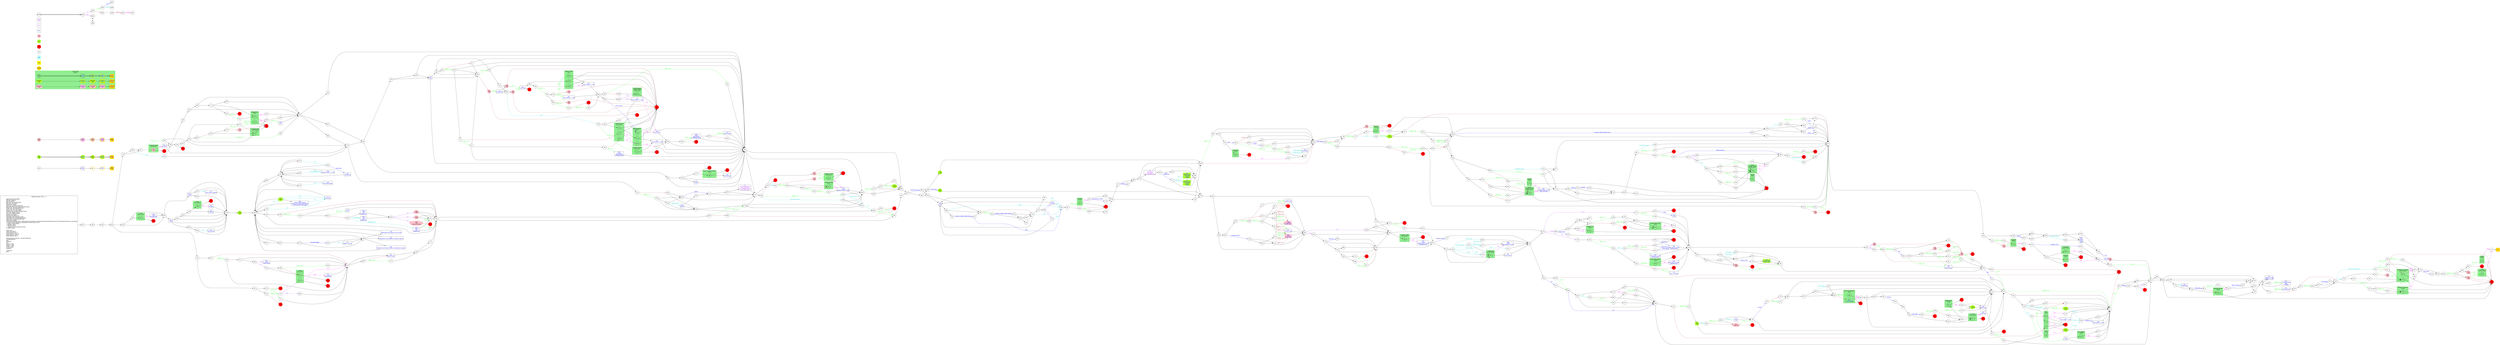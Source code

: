 digraph "Fighting Fantasy: Title" {
	// graph defaults
	rankdir=LR
	mclimit=50
	nodesep=.3 // changes horizontal separation of nodes
	ranksep=.4 // changes vertical separation of nodes
	node [height=.7
		width=.7
		shape=ellipse
		margin=0]
	edge[weight=5]

	// a box for a graph label
	// note that you can override the defaults set above
	title [label = "Fighting Fantasy: Title --/--/--\n\n \
		Light Green Fill: Benefits\l \
		Pink Fill: Penalties\l \
		Red Fill: Death\l \
		Blue Text: Key Items/Events\l \
		Red Text: Lost Items\l \
		Purple Text: Shops\l \
		Blue Line: Forced Items/Events\l \
		Light Blue Text/Line: Optional Items/Events\l \
		Purple Line: Dice Related Events\l \
		Green Line: Stat Test Passed\l \
		Brown Line: Stat Test Failed\l \
		Magenta Line: Combat Related Events\l \
		Grey Text: Riddle Answer\l \
		Grey Line: Hidden Option\l \
		Orange Line: Spells\l \
		Red Line: Possible Error\l \
		Gold/Yellow Fill: Required Nodes\l \
		Light Blue Fill: Recommended Nodes\l \
		Gold Outline: Recommended Path\l \
		Green Box: Combat\l \
		SK/ST/LK/AS/AR/TM/CW/CL: Skill/Stamina/Luck/Attack Strength/Attack Round/Time/Consecutive Win Round/Consecutive Lose Round\l \
		?: Chance of this happening, depending on instructions in text\l \
		*: Special Combat Rules\l \
		-: Negative Status\l \
		+: Positive Status\l \
		^: Damage can be reduced by items\l \
		@: Take 2 items\l\l \
		Starts with:\l \
		Initial Gun Skill: 8\l \
		Initial Reload Skill: 8\l \
		Initial Stamina: 4d6+24\l \
		Initial Physical: 1d6+6\l \
		Initial Mental: 1d6+6\l\l \
		skill/stamina/luck potion: +all SK/ST/LK&1ILK\l \
		3 healing potions\l \
		map\l \
		30 bullets\l \
		gun\l \
		sword (+2off)\l \
		dagger (+1off)\l \
		armor (+2def)\l \
		50 silver gert\l \
		backpack\l\l \
		Comments:\l \
		none\l \
		"
		shape = "box"
		margin = 0.1]

	subgraph Required {
		node [style = "filled" color = "gold" fillcolor = "gold" fontcolor = "blue" shape = "rect"]
		key3
		boo5
		dam5
		monboo5
		mondam5
		mon5
		ending [fontcolor = "black" shape = "octagon"]
		703
	}

	subgraph Required2 {
		node [style = "filled" color = "#FFF700" fillcolor = "#FFF700" fontcolor = "blue" shape = "rect"]
		req2
	}

	subgraph Recommended {
		node [penwidth = 3 color = "gold"]
		txt2
		key2 [shape = "rect" fontcolor = "blue"]
		boo3 [style = "filled" fillcolor = "greenyellow"]
		boo4 [style = "filled" fillcolor = "greenyellow"]
		dam3 [style = "filled" fillcolor = "pink"]
		dam4 [style = "filled" fillcolor = "pink"]
		monboo3 [style = "filled" fillcolor = "greenyellow"]
		monboo4 [style = "filled" fillcolor = "greenyellow"]
		mondam3 [style = "filled" fillcolor = "pink"]
		mondam4 [style = "filled" fillcolor = "pink"]
		mon3
		mon4
	}
	
	subgraph Optional {
		node [style = "filled" color = "paleturquoise1" fillcolor = "paleturquoise1" fontcolor = "blue" shape = "rect"]
		opt
	}

	subgraph Combat {
		style = "filled" color = "palegreen2"
		subgraph cluster_MONSTER {
			label = "? MONSTER\n 0/0 0/0"
			mon1 [label = "\N\n text"]
			mon2 [shape = "rect" fontcolor = "blue" label = "\N\n text"]
			mon3 [label = "\N\n text"]
			mon4 [shape = "rect" fontcolor = "blue" label = "\N\n text"]
			mon5 [shape = "rect" fontcolor = "blue" label = "\N\n text"]
			monboo1 [style = "filled" color = "greenyellow" label = "\N\n text"]
			monboo2 [shape = "rect" style = "filled" color = "greenyellow" fontcolor = "blue" label = "\N\n text"]
			monboo3 [label = "\N\n text"]
			monboo4 [shape = "rect" fontcolor = "blue" label = "\N\n text"]
			monboo5 [shape = "rect" fontcolor = "blue" label = "\N\n text"]
			mondam1 [style = "filled" color = "pink" label = "\N\n text"]
			mondam2 [shape = "rect" style = "filled" color = "pink" fontcolor = "blue" label = "\N\n text"]
			mondam3 [label = "\N\n text"]
			mondam4 [shape = "rect" fontcolor = "blue" label = "\N\n text"]
			mondam5 [shape = "rect" fontcolor = "blue" label = "\N\n text"]
		}
		cbt
		
		subgraph cluster_CRAKE {
			label = "2 Crake\n 14/1/1 12/1/1"
			140
		}
		
		subgraph cluster_THUG {
			label = "2 Thug\n 12/2/1 10/1/2"
			789
		}
		
		subgraph cluster_MASKER_GOBLIN {
			label = "2 Masker Goblin\n 8/1/1 8/1/1"
			634
		}
		
		subgraph cluster_MASKER_GOBLIN_2 {
			label = "Masker Goblin\n 9/1/1"
			519
		}
		
		subgraph cluster_ASSASSIN {
			label = "Assassin\n 15/2/2"
			587
		}
		
		subgraph cluster_STICKLE_BACK_SPIDER {
			label = "Stickle-back Spider\n 15/3/2"
			158
		}
		
		subgraph cluster_SWAMP_TROLL_HUNTER {
			label = "Swamp Troll Hunter\n 26/3/2"
			157
		}
		
		subgraph cluster_SWAMP_TROLL {
			label = "Swamp Troll\n 13/2/1"
			184
		}
		
		subgraph cluster_YETI {
			label = "Yeti\n 25/3/3"
			077
			750
			339
		}
		
		subgraph cluster_YETI2 {
			label = "Yeti\n 12/2/1"
			194
		}
		
		subgraph cluster_HOLY_PALADIN {
			label = "Holy Paladin\n 26/4/3"
			444
		}
		
		subgraph cluster_HALFMAN_MUTANT {
			label = "Halfman Mutant\n 25/3/2"
			286
		}
		
		subgraph cluster_CULTIST {
			label = "2 Cultist\n 20/3/2 20/3/2"
			249
		}
		
		subgraph cluster_CULTIST2 {
			label = "Cultist\n 20/3/2"
			429
		}
		
		subgraph cluster_HALFMAN_EXCAVATOR {
			label = "2 Halfman Excavator\n 15/3/3 15/3/3"
			412
			306
		}
		
		subgraph cluster_HALFMAN_EXCAVATOR2 {
			label = "Halfman Excavator\n 15/3/3"
			723
		}
		
		subgraph cluster_LAKEMAN {
			label = "2 Lakeman\n 16/3/2 15/3/2"
			787
		}
		
		subgraph cluster_GIANT_FIRE_SCORPION {
			label = "Giant Fire Scorpion\n 15/3/3"
			482
			695 [shape = "rect" fontcolor = "blue" label = "\N\n -some equip"]
		}
		
		subgraph cluster_ZOMBIE {
			label = "2 Zombie\n 12/3/1 11/3/1"
			647
		}
		
		subgraph cluster_NIGHTWALKER {
			label = "Nightwalker\n 25/3/3"
			687
		}
		
		subgraph cluster_MASKER_GOBLIN3 {
			label = "2 Masker Goblin\n 8/1/1 8/1/1?"
			150
		}
		
		subgraph cluster_SNAPTOOTH {
			label = "Snaptooth\n 15/3/1"
			099
		}
		
		subgraph cluster_SLABCRAB {
			label = "Slabcrab\n 15/1/3"
			080
		}
		
		subgraph cluster_LIONMAN {
			label = "Lionman\n 20/3/2"
			322
		}
		
		subgraph cluster_LIONMAN2 {
			label = "2 Lionman\n 25/3/2 25/3/2"
			638
		}

		subgraph cluster_LIONMAN3 {
			label = "Lionman\n 20/3/2"
			417
		}

		subgraph cluster_DWEEB_MASKER_GOBLIN {
			label = "Dweeb\n Masker Goblin\n 16/3/2 9/1/1"
			420
		}

		subgraph cluster_DWEEB {
			label = "Dweeb\n 16/3/2"
			135
		}

		subgraph cluster_DWEEB_MASKER_GOBLIN2 {
			label = "Dweeb\n Masker Goblin\n 16/3/2 9/1/1"
			029
		}

		subgraph cluster_DWEEB2 {
			label = "Dweeb\n 16/3/2"
			776
		}

		subgraph cluster_WOLF {
			label = "2 Wolf\n 10/1/1 9/1/1"
			622
			431
		}

		subgraph cluster_MASKER_GOBLIN4 {
			label = "2 Masker Goblin\n 8/1/1 8/1/1"
			084 [style = "filled" color = "pink" label = "\N\n -2LP"]
		}

		subgraph cluster_STEPPEHOUND {
			label = "Steppehound\n 9/2/1"
			230
			514
		}

		subgraph cluster_MASKER_GOBLIN5 {
			label = "2 Masker Goblin\n 8/1/1 8/1/1"
			108
			112
			710
		}

		subgraph cluster_MAIRONTONGUE {
			label = "MaIrontongue\n 18/2/1"
			010
			072
			760
		}

		subgraph cluster_MASKER_GOBLIN6 {
			label = "Masker Goblin\n 9/1/1"
			008
			364
			788
		}

		subgraph cluster_MAIRONTONGUE_MASKER_GOBLIN {
			label = "MaIrontongue\n Masker Goblin\n 18/2/1 9/1/1"
			330
		}

		subgraph cluster_MASKER_GOBLIN7 {
			label = "2 Masker Goblin\n 8/1/1 8/1/1"
			373
		}

		subgraph cluster_ANGRY_STILT_BIRD_MOTHER {
			label = "Angry Stilt Bird Mother\n 12/3/1"
			530
		}
		subgraph cluster_STEPPEHOUND2 {
			label = "2 Steppehound\n 9/2/1 8/2/1"
			292
		}

	}

	subgraph Death {
		node [style = "filled" color = "red"]
		ddt
		019
		024
		027
		035
		045
		048
		055
		056
		061
		069
		094
		123
		131
		166
		171
		172
		186
		199
		214
		250
		252
		260
		270
		314
		316
		329
		336
		355
		374
		398
		407
		419
		421
		445
		448
		457
		484
		509
		521
		528
		560
		566
		568
		577
		600
		642
		658
		659
		668
		718
		731
		741
		744
		746
		748
		770
		778
		790
	}

	subgraph Boost {
		node [style = "filled" color = "greenyellow"]
		bst
		boo1 [label = "\N\n text"]
		boo2 [shape = "rect" fontcolor = "blue" label = "\N\n text"]
		boo3 [label = "\N\n text"]
		boo4 [shape = "rect" fontcolor = "blue" label = "\N\n text"]
		boo5 [shape = "rect" fontcolor = "blue" label = "\N\n text"]
		120 [label = "\N\n +all LP"]
		220 [label = "\N\n +3LP"]
		236 [shape = "rect" fontcolor = "blue" label = "\N\n improved gun\n 10 bullets\n +3GUN\n +2REL"]
		394 [shape = "rect" fontcolor = "blue" label = "\N\n ring of health\n +5LP/+5ILP"]
		411 [shape = "rect" fontcolor = "blue" label = "\N\n improved gun\n 10 bullets\n +3GUN\n +2REL"]
		487 [label = "\N\n +25LP"]
		518 [label = "\N\n +1GUN"]
		522 [label = "\N\n +1PHY"]
		613 [label = "\N\n +all LP"]
		619 [label = "\N\n +all LP"]
		712 [label = "\N\n +3LP"]
		768 [label = "\N\n +3LP"]
		793 [label = "\N\n +2LP"]
	}

	subgraph Damage {
		node [style = "filled" color = "pink"]
		ddg
		dam1 [label = "\N\n text"]
		dam2 [shape = "rect" fontcolor = "blue" label = "\N\n text"]
		dam3 [label = "\N\n text"]
		dam4 [shape = "rect" fontcolor = "blue" label = "\N\n text"]
		dam5 [shape = "rect" fontcolor = "blue" label = "\N\n text"]
		016 [label = "\N\n -5LP"]
		092 [shape = "rect" fontcolor = "blue" label = "\N\n -1PHY\n witch's staff"]
		095 [label = "\N\n -5LP"]
		101 [label = "\N\n -5LP"]
		114 [label = "\N\n -3LP"]
		170 [label = "\N\n -5LP"]
		174 [label = "\N\n -3LP"]
		181 [label = "\N\n -10LP"]
		183 [label = "\N\n -2LP"]
		228 [label = "\N\n -10LP"]
		247 [label = "\N\n -2d6+2LP"]
		269 [label = "\N\n -1MEN"]
		288 [label = "\N\n -5LP"]
		290 [label = "\N\n -3LP"]
		326 [label = "\N\n -5LP"]
		343 [label = "\N\n -5LP"]
		406 [label = "\N\n -3LP"]
		468 [label = "\N\n -10LP"]
		512 [label = "\N\n -1PHY"]
		559 [label = "\N\n -5LP\n -5ILP (is it both?)"]
		570 [label = "\N\n -1LP"]
		598 [label = "\N\n -5LP"]
		648 [label = "\N\n -5LP"]
		708 [shape = "rect" fontcolor = "blue" label = "\N\n -1MEN\n witch's staff"]
		730 [label = "\N\n -5LP"]
	}

	subgraph Key_Item {
		node [fontcolor = "blue" shape = "rect"]
		kky
		key1 [label = "\N\n text"]
		key2 [label = "\N\n text"]
		key3 [label = "\N\n text"]
		004 [label = "\N\n fine sword (+5 off)\n healing potion"]
		014 [label = "\N\n -all items"]
		022 [label = "\N\n -some items"]
		026 [label = "\N\n key"]
		049 [label = "\N\n 20 gert"]
		058 [label = "\N\n -1 gert"]
		067 [label = "\N\n meat cleaver (+1 off)"]
		071 [label = "\N\n sword (+2 off)\n dagger (+1 off)"]
		074 [label = "\N\n 15 gert\n goblin sword (+3 off)"]
		088 [label = "\N\n -all gert"]
		097 [label = "\N\n goblin sword (+4 off)\n killed guardian"]
		110 [label = "\N\n 30 gert\n gold feather\n 2 healing potion"]
		117 [label = "\N\n 1 gent\n think attack"]
		118 [label = "\N\n room"]
		122 [label = "\N\n -gun (-1 equip?)"]
		125 [label = "\N\n meat cleaver (+1 off)"]
		176 [label = "\N\n broken gun"]
		177 [label = "\N\n holy smiter (+5 off)"]
		209 [label = "\N\n gun\n sword\n map\n furs"]
		238 [label = "\N\n torch"]
		243 [label = "\N\n blue potion"]
		244 [label = "\N\n healing potion"]
		281 [label = "\N\n lakemen info (human sacrifice, strong glass weapons)"]
		284 [label = "\N\n furs"]
		304 [label = "\N\n 85 gert"]
		309 [label = "\N\n torch"]
		312 [label = "\N\n dagger - the key"]
		323 [label = "\N\n stilt bird egg"]
		357 [label = "\N\n stone shires lionmen"]
		360 [label = "\N\n witch's staff"]
		396 [label = "\N\n wrist band"]
		408 [label = "\N\n -blue potion"]
		418 [label = "\N\n nightwalker info (bonerot, how to kill)"]
		425 [label = "\N\n meat cleaver (+1 off)"]
		428 [label = "\N\n inscribed dagger"]
		430 [label = "\N\n -sword\n -gun\n broken gun"]
		432 [label = "\N\n -gun"]
		436 [label = "\N\n -torch"]
		439 [label = "\N\n loaded gun"]
		458 [label = "\N\n gold coin"]
		461 [label = "\N\n 40 gert"]
		462 [label = "\N\n wagonrider info (nomads in wheeled wagons)"]
		478 [label = "\N\n fine sword (+5 off)\n healing potion"]
		491 [label = "\N\n -1 gert"]
		492 [label = "\N\n 2 healing potion\n gun\n 5 bullets"]
		495 [label = "\N\n 30 gert\n gold feather\n 2 healing potion"]
		500 [label = "\N\n magical leather (+3 def)"]
		527 [label = "\N\n witch's staff"]
		539 [label = "\N\n gold coin"]
		549 [label = "\N\n cultist loathe emperor\n cultist turn victims into hybrids\n cultist practice dark magic"]
		561 [label = "\N\n holy water"]
		584 [label = "\N\n -sword\n -gun\n broken gun"]
		599 [label = "\N\n 15 gert\n swamp map"]
		602 [label = "\N\n 1 gent\n think attack"]
		629 [label = "\N\n +all items"]
		632 [label = "\N\n holy smiter (+5 off)"]
		643 [label = "\N\n farkle woods"]
		691 [label = "\N\n pharrt"]
		696 [label = "\N\n 15 gert\n glass spear (+3 off)?"]
		700 [label = "\N\n -sword\n -gun\n broken gun"]
		713 [label = "\N\n torch"]
		729 [label = "\N\n fine sword (+5 off)\n healing potion"]
		733 [label = "\N\n furs\n bow & arrow"]
		736 [label = "\N\n snake venom"]
		765 [label = "\N\n 25 gert\n goblin sword (+3 off)\n lakeman child"]
		780 [label = "\N\n meat cleaver (+1 off)"]
	}
	
	subgraph Shop {
		node [fontcolor = "purple" shape = "rect"]
		shp
		shop1 [label = "\N\n text"]
		233 [label = "\N\n 10g: sword\n 5g: dagger\n 15g: steppehound fur"]
		574 [label = "\N\n 15g: healing potion\n 15g: anti-venom\n 15g: invisibility potion\n 15g: holy water"]
	}

	mon1 -> mon2 -> mon3 -> mon4 -> mon5 [penwidth = 3]
	boo1 -> boo2 -> boo3 -> boo4 -> boo5 [penwidth = 3]
	dam1 -> dam2 -> dam3 -> dam4 -> dam5
	txt1 -> key1 -> txt2 -> key2 -> key3
	monboo1 -> monboo2 -> monboo3 -> monboo4 -> monboo5
	mondam1 -> mondam2 -> mondam3 -> mondam4 -> mondam5

	myTitle -> z001 [penwidth = 3]
	z001 -> z002 [color = "purple" fontcolor = "purple" label = "1-3"]
	z001 -> z003 [color = "purple" fontcolor = "purple" label = "4-6"]
	z002 -> z004 [color = "green" fontcolor = "green" label = "LK"]
	z002 -> z005 [color = "brown"]
	z003 -> z006 [dir = "both"]
	z004 -> z007 [color = "blue" fontcolor = "blue" label = "req"]
	z004 -> z008 [color = "cyan3" fontcolor = "cyan3" label = "-opt"]
	z005 -> z009 [color = "grey" fontcolor = "grey" label = "info"]
	z009 -> z010 [color = "crimson" fontcolor = "crimson" label = "error(?)"]
	z010 -> z011 [color = "magenta" fontcolor = "magenta" label = "escape"]
	{
		rank = same
		z003
		z006
	}

	title -> 001
	001 -> 289
	002 -> 726 [color = "green" fontcolor = "green" label = "PHY>=16"]
	002 -> 387 [color = "brown"]
	003 -> 420
	004 -> 354
//	005 -> 
//	006 -> 
	007 -> 294
	008 -> 425
	008 -> 045
	009 -> 025
	010 -> 629 [color = "magenta" fontcolor = "magenta" label = "win"]
	010 -> 045
	011 -> 465
	011 -> 472
	012 -> 354
	013 -> 148
	013 -> 787
	014 -> 642
	014 -> 060
	015 -> 143
	016 -> 014 [color = "green" fontcolor = "green" label = "LP>0"]
	016 -> 045 [color = "brown"]
	017 -> 624 [color = "green" fontcolor = "green" label = "MEN>=16"]
	017 -> 457 [color = "brown"]
	018 -> 732
	018 -> 404
//	020 -> 
	021 -> 606
	022 -> 018
//	023 -> 
	025 -> 422
	026 -> 745
//	028 -> 
	029 -> 097 [color = "magenta" fontcolor = "magenta" label = "win"]
	029 -> 718
	030 -> 062 [color = "green" fontcolor = "green" label = "PHY>=18"]
	030 -> 616 [color = "brown"]
	031 -> 104 [color = "green" fontcolor = "green" label = "MEN>=16"]
	031 -> 472 [color = "brown"]
	032 -> 415
	033 -> 298
	033 -> 636
	034 -> 274
//	036 -> 
	037 -> 432 [color = "green" fontcolor = "green" label = "GUN>=18"]
	037 -> 339 [color = "brown"]
	038 -> 346
	038 -> 050
	039 -> 200 [color = "blue" fontcolor = "blue" label = "killed guardian"]
	039 -> 115
	040 -> 722 [color = "cyan3" fontcolor = "cyan3" label = "snake poison"]
	040 -> 794
	041 -> 493 [color = "green" fontcolor = "green" label = "PHY>=16"]
	041 -> 142 [color = "brown"]
//	042 -> 
	043 -> 729 [color = "blue" fontcolor = "blue" label = "antivenom"]
	043 -> 314
//	044 -> 
	046 -> 571 [color = "green" fontcolor = "green" label = "PHY>=16"]
	046 -> 658 [color = "brown"]
	047 -> 556
	049 -> 130
	050 -> 442 [color = "purple" fontcolor = "purple" label = "2-6"]
	050 -> 790 [color = "purple" fontcolor = "purple" label = "1"]
	051 -> 669
	051 -> 647
	052 -> 606
	053 -> 471
	054 -> 179
	057 -> 321
	057 -> 589
	058 -> 595
	058 -> 324
	058 -> 130
	059 -> 656
	059 -> 361
	060 -> 565
	060 -> 364
	062 -> 032
	063 -> 717
	063 -> 533
	064 -> 344 [color = "green" fontcolor = "green" label = "MEN>=18"]
	064 -> 113 [color = "brown"]
	065 -> 157
	065 -> 144
	066 -> 538 [color = "blue" fontcolor = "blue" label = "fur"]
	066 -> 623
	067 -> 689
	068 -> 580
	068 -> 728
	068 -> 672
	068 -> 453
	070 -> 325
	070 -> 723
	071 -> 477
	072 -> 125
	072 -> 045
	073 -> 083
	074 -> 569
	074 -> 223
	075 -> 392 [color = "cyan3" fontcolor = "cyan3" label = "-15g"]
	075 -> 253
	076 -> 472
	077 -> 575 [color = "magenta" fontcolor = "magenta" label = "win"]
	077 -> 744
	078 -> 238
	078 -> 785
	285 -> 079 [dir = back]
	080 -> 670 [color = "magenta" fontcolor = "magenta" label = "win"]
	080 -> 445
//	081 -> 
//	082 -> 
	083 -> 415
	084 -> 461 [color = "magenta" fontcolor = "magenta" label = "win"]
	084 -> 421
	085 -> 388
	086 -> 054
	087 -> 666
	088 -> 130
	089 -> 025
	090 -> 239
	091 -> 278 [color = "blue" fontcolor = "blue" label = "saw lentican soldier"]
	091 -> 300
	092 -> 361
	093 -> 590
	095 -> 176 [color = "green" fontcolor = "green" label = "LP>0"]
	095 -> 045 [color = "brown"]
	096 -> 184
	096 -> 513
	097 -> 370
	098 -> 441
	098 -> 435
	098 -> 246 [color = "cyan3" fontcolor = "cyan3" label = "room"]
	099 -> 234 [color = "magenta" fontcolor = "magenta" label = "win"]
	099 -> 407
	100 -> 067 [color = "green" fontcolor = "green" label = "PHY>=16"]
	100 -> 114 [color = "brown"]
	101 -> 080 [color = "green" fontcolor = "green" label = "LP>0"]
	101 -> 445 [color = "brown"]
	102 -> 074
	103 -> 477
	104 -> 011
	104 -> 472
	105 -> 262 [color = "green" fontcolor = "green" label = "MEN>=14"]
	105 -> 247 [color = "brown"]
	106 -> 243 [color = "cyan3" fontcolor = "cyan3" label = "-5g"]
	106 -> 130
	107 -> 128
	108 -> 760 [color = "magenta" fontcolor = "magenta" label = "win"]
	108 -> 045
	109 -> 206
	109 -> 034
	110 -> 785
	111 -> 611 [color = "green" fontcolor = "green" label = "PHY>=16"]
	111 -> 199 [color = "brown"]
	112 -> 760 [color = "magenta" fontcolor = "magenta" label = "win"]
	112 -> 045
	113 -> 270
	114 -> 008 [color = "green" fontcolor = "green" label = "LP>0"]
	114 -> 045 [color = "brown"]
	115 -> 488 [color = "purple" fontcolor = "purple" label = "4-6"]
	115 -> 583 [color = "purple" fontcolor = "purple" label = "1-3"]
	116 -> 331 [color = "cyan3" fontcolor = "cyan3" label = "-20g"]
	116 -> 787
	117 -> 472
	118 -> 098
	119 -> 025
	120 -> 539
	121 -> 662 [color = "purple" fontcolor = "purple" label = "4-6"]
	121 -> 622 [color = "purple" fontcolor = "purple" label = "1-3"]
	122 -> 354
	124 -> 319
	124 -> 351
	125 -> 758
	125 -> 785
	126 -> 483 [color = "blue" fontcolor = "blue" label = "loaded gun"]
	126 -> 286
	127 -> 448
	127 -> 530
	128 -> 231 [color = "blue" fontcolor = "blue" label = "furs"]
	128 -> 381
	129 -> 606
	130 -> 793
	132 -> 759
	132 -> 471
	133 -> 768
	133 -> 311
	134 -> 301 [color = "green" fontcolor = "green" label = "LP>0"]
	134 -> 568 [color = "brown"]
	135 -> 410 [color = "magenta" fontcolor = "magenta" label = "win"]
	135 -> 718
	136 -> 495 [color = "green" fontcolor = "green" label = "PHY>=18"]
	136 -> 048 [color = "brown"]
	137 -> 370
	137 -> 677
	138 -> 354
	139 -> 471
	140 -> 599 [color = "magenta" fontcolor = "magenta" label = "win"]
	140 -> 056
	141 -> 370
	141 -> 677
	142 -> 734 [color = "cyan3" fontcolor = "cyan3" label = "gun"]
	142 -> 187 [color = "cyan3" fontcolor = "cyan3" label = "arrow & snake poison"]
	142 -> 412
	143 -> 434 [color = "blue" fontcolor = "blue" label = "taken over fort"]
	143 -> 079
	144 -> 157
	144 -> 475
	145 -> 771 [color = "green" fontcolor = "green" label = "MEN>=16"]
	145 -> 101 [color = "brown"]
	146 -> 522 [color = "green" fontcolor = "green" label = "MEN>=14"]
	146 -> 073 [color = "brown"]
	147 -> 146
	147 -> 083
	148 -> 684 [color = "cyan3" fontcolor = "cyan3" label = "crake's egg"]
	148 -> 232 [color = "cyan3" fontcolor = "cyan3" label = "steppehound fur"]
	148 -> 372 [color = "cyan3" fontcolor = "cyan3" label = "witch's staff"]
	148 -> 116 [color = "cyan3" fontcolor = "cyan3" label = "gold"]
	148 -> 787
	149 -> 540
	149 -> 710
	150 -> 765 [color = "magenta" fontcolor = "magenta" label = "win"]
	150 -> 123
//	151 -> 
	152 -> 118
	152 -> 246 [color = "cyan3" fontcolor = "cyan3" label = "room"]
	153 -> 503 [color = "green" fontcolor = "green" label = "MEN>=16"]
	153 -> 043 [color = "brown"]
	154 -> 538
	155 -> 016
	155 -> 586
	156 -> 689
	157 -> 475 [color = "magenta" fontcolor = "magenta" label = "win"]
	157 -> 577
	158 -> 004 [color = "magenta" fontcolor = "magenta" label = "win"]
	158 -> 398
	159 -> 094
	159 -> 610
	160 -> 501
	160 -> 273
	161 -> 653 [color = "blue" fontcolor = "blue" label = "lionman circle"]
	161 -> 520
	162 -> 254
	162 -> 459
	162 -> 259
	163 -> 555 [color = "blue" fontcolor = "blue" label = "waymeet"]
	163 -> 352
	164 -> 692
	165 -> 128
//	167 -> 
	168 -> 373 [color = "green" fontcolor = "green" label = "GUN>=16"]
	168 -> 149 [color = "brown"]
	169 -> 559 [color = "purple" fontcolor = "purple" label = "1-2"]
	169 -> 269 [color = "purple" fontcolor = "purple" label = "3-4"]
	169 -> 512 [color = "purple" fontcolor = "purple" label = "5-6"]
	170 -> 514 [color = "green" fontcolor = "green" label = "LP>0"]
	170 -> 336 [color = "brown"]
//	173 -> 
	174 -> 322 [color = "green" fontcolor = "green" label = "LP>0"]
	174 -> 521 [color = "brown"]
	175 -> 627 [color = "magenta" fontcolor = "magenta" label = "win"]
	175 -> 195
	176 -> 016
	176 -> 586
	177 -> 471
	178 -> 439 [color = "cyan3" fontcolor = "cyan3" label = "gun"]
	178 -> 126
	179 -> 229 [color = "blue" fontcolor = "blue" label = "look-a-like"]
	179 -> 784
	180 -> 251 [color = "green" fontcolor = "green" label = "PHY>=18"]
	180 -> 466 [color = "brown"]
	181 -> 249 [color = "green" fontcolor = "green" label = "LP>0"]
	181 -> 250 [color = "brown"]
	182 -> 704 [color = "green" fontcolor = "green" label = "MEN>=14"]
	182 -> 501 [color = "brown"]
	183 -> 412 [color = "green" fontcolor = "green" label = "LP>0"]
	183 -> 250 [color = "brown"]
	184 -> 096 [color = "magenta" fontcolor = "magenta" label = "win"]
	184 -> 577
	185 -> 109
	185 -> 274
	187 -> 302 [color = "green" fontcolor = "green" label = "PHY>=16"]
	187 -> 327 [color = "brown"]
	188 -> 669
	188 -> 647
//	189 -> 
//	190 -> 
	191 -> 678 [color = "green" fontcolor = "green" label = "GUN>=16"]
	191 -> 730 [color = "brown"]
//	192 -> 
	193 -> 420
	194 -> 619 [color = "magenta" fontcolor = "magenta" label = "win"]
	194 -> 744
	195 -> 538
	196 -> 570 [color = "blue" fontcolor = "blue" label = "furs"]
	196 -> 134
	197 -> 157
	197 -> 144
	198 -> 220 [color = "blue" fontcolor = "blue" label = "north bank"]
	198 -> 712
	200 -> 205
	201 -> 178
	201 -> 285
	202 -> 538
//	203 -> 
	204 -> 685
	205 -> 537 [color = "green" fontcolor = "green" label = "PHY>=16"]
	205 -> 019 [color = "brown"]
	205 -> 499 [color = "cyan3" fontcolor = "cyan3" label = "invisibility potion"]
	206 -> 274
	207 -> 436 [color = "blue" fontcolor = "blue" label = "torch"]
	207 -> 214
	208 -> 533
	209 -> 196
	210 -> 156 [color = "green" fontcolor = "green" label = "MEN>=14"]
	210 -> 509 [color = "brown"]
	211 -> 296
	211 -> 318
	212 -> 057 [color = "green" fontcolor = "green" label = "MEN>=16"]
	212 -> 025 [color = "brown"]
	213 -> 361
	215 -> 025
	216 -> 158 [color = "green" fontcolor = "green" label = "PHY>=18"]
	216 -> 437 [color = "brown"]
	217 -> 557 [color = "green" fontcolor = "green" label = "PHY>=16"]
	217 -> 112 [color = "brown"]
	218 -> 233
	218 -> 576
	218 -> 646
	219 -> 714
	219 -> 294
	220 -> 576
	221 -> 513
	221 -> 447
	222 -> 386
	222 -> 597
	223 -> 030 [color = "cyan3" fontcolor = "cyan3" label = "-???"]
	223 -> 571
	224 -> 118
	224 -> 435
	225 -> 627
	225 -> 154
	226 -> 644 [color = "green" fontcolor = "green" label = "MEN>=16"]
	226 -> 543 [color = "brown"]
//	227 -> 
	228 -> 249 [color = "green" fontcolor = "green" label = "LP>0"]
	228 -> 250 [color = "brown"]
	229 -> 784
	230 -> 756 [color = "magenta" fontcolor = "magenta" label = "win"]
	230 -> 336
	231 -> 311
	232 -> 684 [color = "cyan3" fontcolor = "cyan3" label = "crake's egg"]
	232 -> 372 [color = "cyan3" fontcolor = "cyan3" label = "witch's staff"]
	232 -> 116 [color = "cyan3" fontcolor = "cyan3" label = "gold"]
	232 -> 787
	233 -> 443
	233 -> 556
	234 -> 396 [color = "cyan3" fontcolor = "cyan3" label = "healing potion"]
	234 -> 129
	235 -> 276 [color = "green" fontcolor = "green" label = "REL>=16"]
	235 -> 170 [color = "brown"]
	236 -> 556
	237 -> 133 [color = "green" fontcolor = "green" label = "MEN>=16"]
	237 -> 077 [color = "brown"]
	238 -> 496
	238 -> 603
	238 -> 785
	239 -> 621
	239 -> 608
	240 -> 389
	240 -> 130
	241 -> 729 [color = "blue" fontcolor = "blue" label = "antivenom"]
	241 -> 314
	242 -> 563
	242 -> 351
	243 -> 130
	244 -> 516
	245 -> 052 [color = "brown" fontcolor = "brown" label = "terribly"]
	245 -> 697 [color = "brown"]
	245 -> 674 [color = "green" fontcolor = "green" label = "GUN>=18"]
	246 -> 507
	247 -> 745 [color = "green" fontcolor = "green" label = "LP>0"]
	247 -> 260 [color = "brown"]
	248 -> 665
	248 -> 181
	249 -> 272 [color = "magenta" fontcolor = "magenta" label = "win"]
	249 -> 250
	251 -> 785
	253 -> 338
	253 -> 414
	253 -> 075
	253 -> 068
	254 -> 691 [color = "cyan3" fontcolor = "cyan3" label = "sharp weapon"]
	254 -> 459
	254 -> 259
	255 -> 064 [color = "green" fontcolor = "green" label = "PHY>=14"]
	255 -> 612 [color = "brown"]
	256 -> 127
	256 -> 309
	256 -> 785
	257 -> 397 [color = "green" fontcolor = "green" label = "PHY>=18"]
	257 -> 741 [color = "brown"]
//	258 -> 
	259 -> 517 [color = "blue" fontcolor = "blue" label = "pharrt"]
	259 -> 211
	261 -> 412
	262 -> 026 [color = "cyan3" fontcolor = "cyan3" label = "the key"]
	262 -> 247
	262 -> 745
	263 -> 292
	263 -> 235
	264 -> 213
	264 -> 671
	265 -> 547 [color = "green" fontcolor = "green" label = "PHY>=18"]
	265 -> 481 [color = "brown"]
	265 -> 382 [color = "cyan3" fontcolor = "cyan3" label = "invisibility potion"]
//	266 -> 
	267 -> 265
	267 -> 119
	268 -> 550
	268 -> 219
	269 -> 725
	269 -> 501
	271 -> 087 [color = "blue" fontcolor = "blue" label = "church"]
	271 -> 666
	272 -> 703
	273 -> 501
	274 -> 222
	274 -> 118
	274 -> 246 [color = "cyan3" fontcolor = "cyan3" label = "room"]
	275 -> 365 [color = "blue" fontcolor = "blue" label = "inscribed dagger"]
	275 -> 609
	276 -> 514 [color = "green" fontcolor = "green" label = "GUN>=14"]
	276 -> 292 [color = "brown"]
	277 -> 138 [color = "green" fontcolor = "green" label = "PHY>=16"]
	277 -> 207 [color = "brown"]
	278 -> 749
	279 -> 142
	280 -> 675 [color = "green" fontcolor = "green" label = "GUN>=18"]
	280 -> 003 [color = "brown"]
	281 -> 068
	282 -> 256
	282 -> 785
	283 -> 533
	284 -> 533
	285 -> 353
	285 -> 201
	285 -> 103
	286 -> 143 [color = "magenta" fontcolor = "magenta" label = "win"]
	286 -> 250
	287 -> 564
	288 -> 014 [color = "green" fontcolor = "green" label = "LP>0"]
	288 -> 045 [color = "brown"]
	289 -> 400
	290 -> 025 [color = "green" fontcolor = "green" label = "LP>0"]
	290 -> 668 [color = "brown"]
//	291 -> 
	292 -> 446
	292 -> 336
	293 -> 063
	293 -> 533
	294 -> 545
	294 -> 282
	295 -> 124
	296 -> 626 [color = "green" fontcolor = "green" label = "PHY>=14"]
	296 -> 318 [color = "brown"]
	296 -> 588 [color = "cyan3" fontcolor = "cyan3" label = "-invisibility potion"]
//	297 -> 
	298 -> 140
	298 -> 636
	299 -> 471
	300 -> 749
	301 -> 388
	301 -> 085
	302 -> 349 [color = "green" fontcolor = "green" label = "PHY>=16"]
	302 -> 306 [color = "brown"]
	303 -> 076 [color = "green" fontcolor = "green" label = "GUN>=14"]
	303 -> 431 [color = "brown"]
	304 -> 118
	304 -> 246 [color = "cyan3" fontcolor = "cyan3" label = "room"]
	305 -> 776 [color = "green" fontcolor = "green" label = "GUN>=14"]
	305 -> 029 [color = "brown"]
	306 -> 605 [color = "magenta" fontcolor = "magenta" label = "win"]
	306 -> 250
	307 -> 737 [color = "green" fontcolor = "green" label = "MEN>=18"]
	307 -> 228 [color = "brown"]
//	308 -> 
	309 -> 785
	310 -> 025
	311 -> 471 [color = "green" fontcolor = "green" label = "MEN>=18"]
	311 -> 132 [color = "brown"]
	312 -> 609
	313 -> 257
	313 -> 608
//	315 -> 
//	317 -> 
	318 -> 191 [color = "cyan3" fontcolor = "cyan3" label = "gun"]
	318 -> 343
	318 -> 171
	319 -> 641
	319 -> 351
	320 -> 093
	320 -> 485
	321 -> 572 [color = "green" fontcolor = "green" label = "MEN>=16"]
	321 -> 581 [color = "brown"]
	322 -> 427 [color = "magenta" fontcolor = "magenta" label = "win"]
	322 -> 521
	323 -> 785
	324 -> 357 [color = "cyan3" fontcolor = "cyan3" label = "-2g"]
	324 -> 130
	325 -> 363 [color = "green" fontcolor = "green" label = "REL>=18"]
	325 -> 723 [color = "brown"]
	326 -> 542 [color = "green" fontcolor = "green" label = "LP>0"]
	326 -> 419 [color = "brown"]
	327 -> 412
	328 -> 674 [color = "green" fontcolor = "green" label = "GUN>=18"]
	328 -> 594 [color = "brown"]
	330 -> 629 [color = "magenta" fontcolor = "magenta" label = "win"]
	330 -> 045
	331 -> 018
	332 -> 469 [color = "green" fontcolor = "green" label = "PHY>=14"]
	332 -> 241 [color = "brown"]
	333 -> 492 [color = "green" fontcolor = "green" label = "MEN>=18"]
	333 -> 477 [color = "brown"]
	334 -> 752 [color = "blue" fontcolor = "blue" label = "witch's staff"]
	334 -> 552
//	335 -> 
	337 -> 279 [color = "blue" fontcolor = "blue" label = "look-a-like"]
	337 -> 142
	338 -> 500 [color = "cyan3" fontcolor = "cyan3" label = "-40g/\n -all healing potions"]
	338 -> 253
	339 -> 177 [color = "magenta" fontcolor = "magenta" label = "win"]
	339 -> 744
	340 -> 163 [color = "blue" fontcolor = "blue" label = "priest"]
	340 -> 502
//	341 -> 
	342 -> 468
	342 -> 358
	343 -> 634 [color = "green" fontcolor = "green" label = "LP>0"]
	343 -> 172 [color = "brown"]
	344 -> 467
	344 -> 767
	345 -> 217
	345 -> 603
	345 -> 785
	346 -> 301
	347 -> 603
	347 -> 785
	348 -> 360 [color = "green" fontcolor = "green" label = "MEN>=18"]
	348 -> 708 [color = "brown" fontcolor = "brown" label = "MEN>=16"]
	348 -> 092 [color = "brown" fontcolor = "brown" label = "MEN>=14"]
	348 -> 270 [color = "brown"]
	349 -> 179
	350 -> 310 [color = "blue" fontcolor = "blue" label = "priest"]
	350 -> 025
	351 -> 311
	352 -> 267
	353 -> 285
	354 -> 405
	354 -> 479
	356 -> 632 [color = "blue" fontcolor = "blue" label = "golden coin"]
	356 -> 139
	357 -> 130
	358 -> 334
	358 -> 625 [color = "cyan3" fontcolor = "cyan3" label = "holy water"]
	359 -> 102 [color = "green" fontcolor = "green" label = "GUN>=14"]
	359 -> 519 [color = "brown"]
	360 -> 361
	361 -> 409 [color = "purple" fontcolor = "purple" label = "4-6"]
	361 -> 582 [color = "purple" fontcolor = "purple" label = "1-3"]
	362 -> 359 [color = "green" fontcolor = "green" label = "PHY>=18"]
	362 -> 519 [color = "brown"]
	363 -> 054 [color = "green" fontcolor = "green" label = "GUN>=16"]
	363 -> 723
	364 -> 425
	364 -> 045
	365 -> 312 [color = "cyan3" fontcolor = "cyan3" label = "-1g"]
	365 -> 609
	366 -> 305
	366 -> 029
	367 -> 574
	367 -> 211
	368 -> 066 [color = "green" fontcolor = "green" label = "LP>0"]
	368 -> 568 [color = "brown"]
//	369 -> 
	370 -> 340
	370 -> 025
//	371 -> 
	372 -> 696
	373 -> 125
	373 -> 770
	375 -> 639 [color = "blue" fontcolor = "blue" label = "lakeman"]
	375 -> 702
	375 -> 239
	376 -> 430 [color = "cyan3" fontcolor = "cyan3" label = "healing potion"]
	376 -> 584 [color = "cyan3" fontcolor = "cyan3" label = "blue potion"]
	376 -> 700
	377 -> 480
	378 -> 225 [color = "green" fontcolor = "green" label = "GUN>=14"]
	378 -> 683 [color = "brown"]
//	379 -> 
	380 -> 360 [color = "green" fontcolor = "green" label = "MEN>=18"]
	380 -> 708 [color = "brown" fontcolor = "brown" label = "MEN>=16"]
	380 -> 092 [color = "brown" fontcolor = "brown" label = "MEN>=14"]
	380 -> 270 [color = "brown"]
	381 -> 311 [color = "green" fontcolor = "green" label = "LP>0"]
	381 -> 568 [color = "brown"]
	382 -> 025
	383 -> 573 [color = "green" fontcolor = "green" label = "MEN>=14"]
	383 -> 566 [color = "brown"]
	384 -> 769 [color = "green" fontcolor = "green" label = "MEN>=18"]
	384 -> 027 [color = "brown"]
	385 -> 328 [color = "green" fontcolor = "green" label = "REL>=18"]
	385 -> 021 [color = "brown"]
	386 -> 152 [color = "purple" fontcolor = "purple" label = "1-4"]
	386 -> 304 [color = "purple" fontcolor = "purple" label = "5-6"]
	387 -> 726 [color = "green" fontcolor = "green" label = "PHY>=16"]
	387 -> 186 [color = "brown"]
	388 -> 353
	388 -> 201
	388 -> 103
	389 -> 706
	389 -> 130
	390 -> 420
	391 -> 080
	392 -> 408 [color = "blue" fontcolor = "blue" label = "blue potion"]
	392 -> 253
	393 -> 219
	394 -> 165
//	395 -> 
	396 -> 606
	397 -> 541
	399 -> 611 [color = "green" fontcolor = "green" label = "PHY>=16"]
	399 -> 239 [color = "brown"]
	400 -> 620
	401 -> 268 [color = "green" fontcolor = "green" label = "GUN>=16"]
	401 -> 084 [color = "brown"]
	402 -> 606
//	403 -> 
	404 -> 515 [color = "blue" fontcolor = "blue" label = "fur"]
	404 -> 368
	405 -> 562
	405 -> 342
	406 -> 008 [color = "green" fontcolor = "green" label = "LP>0"]
	406 -> 045 [color = "brown"]
	408 -> 253
	409 -> 452
	409 -> 608
	410 -> 200
	411 -> 556
	412 -> 605 [color = "magenta" fontcolor = "magenta" label = "win"]
	412 -> 250
	413 -> 517
	414 -> 428 [color = "cyan3" fontcolor = "cyan3" label = "-15g"]
	414 -> 253
	415 -> 486 [color = "blue" fontcolor = "blue" label = "wagonrider info"]
	415 -> 504
//	416 -> 
	417 -> 685 [color = "magenta" fontcolor = "magenta" label = "win"]
	417 -> 355
	418 -> 068
	420 -> 410 [color = "magenta" fontcolor = "magenta" label = "win"]
	420 -> 718
	422 -> 508
	422 -> 711
//	423 -> 
	424 -> 399
	424 -> 111
	425 -> 689
	426 -> 571 [color = "green" fontcolor = "green" label = "PHY>=18"]
	426 -> 046 [color = "brown"]
	427 -> 161
	428 -> 253
	429 -> 272 [color = "magenta" fontcolor = "magenta" label = "win"]
	429 -> 250
	430 -> 725
	430 -> 501
	431 -> 117 [color = "magenta" fontcolor = "magenta" label = "win"]
	431 -> 560
	432 -> 444
	432 -> 356 [color = "cyan3" fontcolor = "cyan3" label = "lost city"]
	432 -> 471
	433 -> 384 [color = "blue" fontcolor = "blue" label = "holy water"]
	433 -> 051
	434 -> 285
	435 -> 591 [color = "green" fontcolor = "green" label = "MEN>=16"]
	435 -> 274 [color = "brown"]
	436 -> 354
	437 -> 122 [color = "green" fontcolor = "green" label = "PHY>=18"]
	437 -> 035 [color = "brown"]
	438 -> 197
	439 -> 126
	440 -> 221
	440 -> 096
	441 -> 657 [color = "blue" fontcolor = "blue" label = "lentican soldiers farkle woods"]
	442 -> 301
	443 -> 772 [color = "blue" fontcolor = "blue" label = "gun/\n broken gun"]
	443 -> 047
	444 -> 053 [color = "magenta" fontcolor = "magenta" label = "win"]
	444 -> 511
	446 -> 284 [color = "green" fontcolor = "green" label = "PHY>=16"]
	446 -> 283 [color = "brown"]
	447 -> 221
	449 -> 757 [color = "green" fontcolor = "green" label = "PHY>=18"]
	449 -> 643 [color = "brown"]
	450 -> 498
	450 -> 747
	450 -> 280
	451 -> 009 [color = "blue" fontcolor = "blue" label = "priest"]
	451 -> 779
	452 -> 257
	452 -> 608
	453 -> 182
	453 -> 501
	454 -> 196
//	455 -> 
//	456 -> 
	458 -> 351
	459 -> 030
	459 -> 571
	460 -> 293
	461 -> 550
	461 -> 219
	462 -> 068
//	463 -> 
	464 -> 550
	464 -> 219
	465 -> 602 [color = "purple" fontcolor = "purple" label = "4-6"]
	465 -> 762 [color = "purple" fontcolor = "purple" label = "1-3"]
	466 -> 330
	467 -> 527 [color = "green" fontcolor = "green" label = "MEN>=16"]
	467 -> 270 [color = "brown"]
	468 -> 165 [color = "green" fontcolor = "green" label = "LP>0"]
	468 -> 731 [color = "brown"]
	469 -> 478 [color = "green" fontcolor = "green" label = "GUN>=16"]
	469 -> 630 [color = "brown"]
	470 -> 749
	471 -> 601 [color = "green" fontcolor = "green" label = "LP>0"]
	471 -> 568 [color = "brown"]
	472 -> 449
	472 -> 643
	473 -> 775 [color = "green" fontcolor = "green" label = "PHY>=20"]
	473 -> 748 [color = "brown"]
	474 -> 070 [color = "green" fontcolor = "green" label = "GUN>=16"]
	474 -> 261 [color = "brown"]
	475 -> 354
	476 -> 264
	476 -> 213
	477 -> 333
	477 -> 071
	477 -> 777
	478 -> 354
	479 -> 287 [color = "purple" fontcolor = "purple" label = "5-6"]
	479 -> 598 [color = "purple" fontcolor = "purple" label = "1-4"]
	480 -> 701
	480 -> 351
	481 -> 039 [color = "green" fontcolor = "green" label = "PHY>=16"]
	481 -> 055 [color = "brown"]
	482 -> 295 [color = "magenta" fontcolor = "magenta" label = "win"]
	482 -> 778
	483 -> 015 [color = "green" fontcolor = "green" label = "GUN>=16"]
	483 -> 286 [color = "brown"]
	485 -> 590
	486 -> 224
	486 -> 198
	487 -> 561 [color = "cyan3" fontcolor = "cyan3" label = "-5g"]
	487 -> 068
	487 -> 549
	488 -> 200
	489 -> 120
	489 -> 539
	490 -> 733 [color = "green" fontcolor = "green" label = "GUN>=18"]
	490 -> 592 [color = "brown"]
	491 -> 664
	491 -> 240
	491 -> 130
	492 -> 477
	493 -> 337
	493 -> 142
	494 -> 490 [color = "green" fontcolor = "green" label = "REL>=16"]
	494 -> 648 [color = "brown"]
	495 -> 673
	495 -> 785
	496 -> 655
	496 -> 603
//	497 -> 
	498 -> 544 [color = "green" fontcolor = "green" label = "GUN>=16"]
	498 -> 390 [color = "brown"]
	499 -> 089
	500 -> 253
	501 -> 426
	501 -> 062
	502 -> 352
	503 -> 332 [color = "cyan3" fontcolor = "cyan3" label = "gun"]
	503 -> 216
	504 -> 198
	504 -> 224
	505 -> 719
	505 -> 578
//	506 -> 
	507 -> 587 [color = "green" fontcolor = "green" label = "MEN>=16"]
	507 -> 782 [color = "brown"]
	508 -> 320 [color = "blue" fontcolor = "blue" label = "mutant"]
	508 -> 093
	510 -> 313
	510 -> 059
	511 -> 471
	512 -> 725
	512 -> 501
	513 -> 438 [color = "green" fontcolor = "green" label = "MEN>=16"]
	513 -> 523 [color = "brown"]
	514 -> 446 [color = "magenta" fontcolor = "magenta" label = "win"]
	514 -> 336
	515 -> 066
	516 -> 041
	517 -> 367
	517 -> 211
	518 -> 589
	518 -> 212
	519 -> 074 [color = "magenta" fontcolor = "magenta" label = "win"]
	519 -> 172
	520 -> 638
	520 -> 746
	520 -> 417
	522 -> 083
	523 -> 065 [color = "green" fontcolor = "green" label = "PHY>=16"]
	523 -> 252 [color = "brown"]
	524 -> 121 [color = "green" fontcolor = "green" label = "MEN>=14"]
	524 -> 329 [color = "brown"]
	525 -> 120
	525 -> 539
//	526 -> 
	527 -> 361
	529 -> 010 [color = "blue" fontcolor = "blue" label = "meat cleaver"]
	529 -> 596
	530 -> 323
	530 -> 600
	531 -> 107 [color = "green" fontcolor = "green" label = "PHY>=16"]
	531 -> 326 [color = "brown"]
	532 -> 631 [color = "green" fontcolor = "green" label = "PHY>=14"]
	532 -> 290 [color = "brown"]
	533 -> 007
	533 -> 615
	533 -> 393
	534 -> 743
	534 -> 606
	535 -> 563
	535 -> 351
	535 -> 242 [color = "cyan3" fontcolor = "cyan3" label = "nightwalkers"]
	536 -> 518 [color = "green" fontcolor = "green" label = "GUN>=18"]
	536 -> 445 [color = "brown"]
	537 -> 089 [color = "green" fontcolor = "green" label = "PHY>=16"]
	537 -> 484 [color = "brown"]
	538 -> 237
	538 -> 077
	539 -> 017
	539 -> 351
	540 -> 373 [color = "green" fontcolor = "green" label = "REL>=16"]
	540 -> 166 [color = "brown"]
	541 -> 732
	542 -> 128
	543 -> 145
	544 -> 420
	545 -> 238
	545 -> 078
//	546 -> 
	547 -> 025
//	548 -> 
	549 -> 561 [color = "cyan3" fontcolor = "cyan3" label = "-5g"]
	549 -> 068
	550 -> 159
	550 -> 460
	551 -> 107 [color = "green" fontcolor = "green" label = "PHY>=16"]
	551 -> 326 [color = "brown"]
	552 -> 165
	553 -> 661
	553 -> 505
//	554 -> 
	555 -> 352
	556 -> 576
	556 -> 646
	557 -> 786
	557 -> 603
	557 -> 785
	558 -> 459
	558 -> 259
	559 -> 725 [color = "green" fontcolor = "green" label = "LP>0"]
	559 -> 501 [color = "green" fontcolor = "green" label = "LP>0"]
	559 -> 659 [color = "brown"]
	561 -> 487 [color = "cyan3" fontcolor = "cyan3" label = "-3g"]
	561 -> 068
	562 -> 334
	562 -> 625 [color = "cyan3" fontcolor = "cyan3" label = "holy water"]
	562 -> 468
	563 -> 482 [color = "green" fontcolor = "green" label = "PHY>=16"]
	563 -> 695 [color = "brown"]
	564 -> 781 [color = "green" fontcolor = "green" label = "MEN>=18"]
	564 -> 531 [color = "brown"]
	565 -> 567 [color = "green" fontcolor = "green" label = "MEN>=14"]
	565 -> 788 [color = "brown"]
	567 -> 100
	567 -> 682
	569 -> 147 [color = "green" fontcolor = "green" label = "MEN>=14"]
	569 -> 660 [color = "brown"]
	570 -> 301
	571 -> 569
	571 -> 211
	572 -> 553
	572 -> 589
	573 -> 230
	574 -> 211
	575 -> 471
	576 -> 510
	578 -> 681 [color = "green" fontcolor = "green" label = "GUN>=14"]
	578 -> 773 [color = "brown"]
//	579 -> 
	580 -> 253
	581 -> 553
	581 -> 589
	582 -> 375
	582 -> 608
	583 -> 450 [color = "cyan3" fontcolor = "cyan3" label = "gun"]
	583 -> 420
	584 -> 169
	585 -> 534
	585 -> 606
	586 -> 168 [color = "cyan3" fontcolor = "cyan3" label = "gun"]
	586 -> 288
	587 -> 091 [color = "magenta" fontcolor = "magenta" label = "win"]
	587 -> 316
	588 -> 569
	588 -> 223
	589 -> 633 [color = "blue" fontcolor = "blue" label = "lentican soldiers farkle woods"]
	589 -> 738
	589 -> 215
	590 -> 699 [color = "cyan3" fontcolor = "cyan3" label = "harming milgrim"]
	590 -> 635
	591 -> 185 [color = "blue" fontcolor = "blue" label = "lentican soldiers farkle woods"]
	591 -> 109
	592 -> 107 [color = "green" fontcolor = "green" label = "PHY>=16"]
	592 -> 326 [color = "brown"]
//	593 -> 
	594 -> 606
	595 -> 130
	596 -> 780 [color = "purple" fontcolor = "purple" label = "11-12"]
	596 -> 330 [color = "purple" fontcolor = "purple" label = "2-10"]
	597 -> 118
	597 -> 246 [color = "cyan3" fontcolor = "cyan3" label = "room"]
	598 -> 564 [color = "green" fontcolor = "green" label = "LP>0"]
	598 -> 069 [color = "brown"]
	599 -> 636
	601 -> 038 [color = "blue" fontcolor = "blue" label = "armor"]
	601 -> 346
	602 -> 472
	603 -> 649 [color = "green" fontcolor = "green" label = "PHY>=18"]
	603 -> 095 [color = "brown"]
	604 -> 401
	604 -> 464 [color = "cyan3" fontcolor = "cyan3" label = "-10g"]
	605 -> 179
	606 -> 226 [color = "blue" fontcolor = "blue" label = "wrist band"]
	606 -> 145
//	607 -> 
	608 -> 621
	608 -> 150
	609 -> 418
	609 -> 281
	609 -> 462
	609 -> 068
	610 -> 640
	611 -> 239
	612 -> 348
	612 -> 380
	613 -> 356 [color = "cyan3" fontcolor = "cyan3" label = "lost city"]
	613 -> 471
//	614 -> 
	615 -> 785
	616 -> 062 [color = "green" fontcolor = "green" label = "PHY>=18"]
	616 -> 658 [color = "brown"]
//	617 -> 
//	618 -> 
	619 -> 356 [color = "cyan3" fontcolor = "cyan3" label = "lost city"]
	619 -> 471
	620 -> 033
	620 -> 716
	620 -> 742
	621 -> 754 [color = "blue" fontcolor = "blue" label = "lakeman child"]
	621 -> 013
	622 -> 472 [color = "magenta" fontcolor = "magenta" label = "win"]
	622 -> 131
	623 -> 378 [color = "cyan3" fontcolor = "cyan3" label = "gun"]
	623 -> 175
	623 -> 538
	624 -> 301
	625 -> 165
	626 -> 569
	626 -> 223 [color = "cyan3" fontcolor = "cyan3" label = "-defeat goblin???"]
	627 -> 202 [color = "green" fontcolor = "green" label = "PHY>=18"]
	627 -> 680 [color = "brown"]
	628 -> 451
	628 -> 350
	629 -> 758
	629 -> 785
	630 -> 729 [color = "blue" fontcolor = "blue" label = "antivenom"]
	630 -> 314
	631 -> 025
	632 -> 471
	633 -> 738
	633 -> 215
	634 -> 074 [color = "magenta" fontcolor = "magenta" label = "win"]
	634 -> 172
	635 -> 209
	635 -> 454
	636 -> 058
	636 -> 491
	637 -> 275
	637 -> 068
	638 -> 204 [color = "magenta" fontcolor = "magenta" label = "win"]
	638 -> 355
	639 -> 239
	640 -> 667
	640 -> 276
	640 -> 292
	641 -> 164 [color = "blue" fontcolor = "blue" label = "the key"]
	641 -> 351
	643 -> 160
	644 -> 002
	644 -> 145
//	645 -> 
	646 -> 585 [color = "green" fontcolor = "green" label = "MEN>=18"]
	646 -> 606 [color = "brown"]
	647 -> 458 [color = "magenta" fontcolor = "magenta" label = "win"]
	647 -> 061
	648 -> 592 [color = "green" fontcolor = "green" label = "LP>0"]
	648 -> 069 [color = "brown"]
	649 -> 155
	649 -> 496
	649 -> 785
//	650 -> 
	651 -> 713 [color = "green" fontcolor = "green" label = "PHY>=16"]
	651 -> 376 [color = "brown"]
//	652 -> 
	653 -> 685
	654 -> 785
	655 -> 345 [color = "green" fontcolor = "green" label = "MEN>=16"]
	655 -> 347 [color = "brown"]
	656 -> 476 [color = "blue" fontcolor = "blue" label = "unvisible potion"]
	656 -> 255
	657 -> 435
	657 -> 246 [color = "blue" fontcolor = "blue" label = "room"]
	660 -> 083
	661 -> 141 [color = "green" fontcolor = "green" label = "PHY>=18"]
	661 -> 686 [color = "brown"]
	661 -> 137 [color = "cyan3" fontcolor = "cyan3" label = "invisibility potion"]
	662 -> 472
//	663 -> 
	664 -> 106
	664 -> 130
	665 -> 429 [color = "green" fontcolor = "green" label = "PHY>=14"]
	665 -> 024 [color = "brown"]
	666 -> 218
	667 -> 208 [color = "green" fontcolor = "green" label = "GUN>=18"]
	667 -> 263 [color = "brown"]
	669 -> 687
	669 -> 647
	670 -> 589
	670 -> 212
	671 -> 360 [color = "green" fontcolor = "green" label = "MEN>=18"]
	671 -> 092 [color = "brown" fontcolor = "brown" label = "MEN>=14"]
	671 -> 708 [color = "brown"]
	672 -> 637
	673 -> 736 [color = "green" fontcolor = "green" label = "PHY>=18"]
	673 -> 654 [color = "brown"]
	674 -> 396 [color = "cyan3" fontcolor = "cyan3" label = "-healing potion"]
	674 -> 129
	675 -> 410
	676 -> 494
	676 -> 551
	677 -> 025
	678 -> 362
	678 -> 519
//	679 -> 
	680 -> 538
	681 -> 029
	682 -> 210 [color = "green" fontcolor = "green" label = "PHY>=16"]
	682 -> 406 [color = "brown"]
	683 -> 538
	684 -> 018
	685 -> 570 [color = "blue" fontcolor = "blue" label = "furs"]
	685 -> 134
	686 -> 029
	687 -> 489 [color = "magenta" fontcolor = "magenta" label = "win"]
	687 -> 374
	688 -> 012 [color = "blue" fontcolor = "blue" label = "swamp map"]
	688 -> 440
	689 -> 529
	689 -> 180
//	690 -> 
	691 -> 459
	691 -> 413
	692 -> 433
	693 -> 733 [color = "green" fontcolor = "green" label = "GUN>=18"]
	693 -> 676 [color = "brown"]
	694 -> 533
	695 -> 295 [color = "magenta" fontcolor = "magenta" label = "win"]
	695 -> 778
	696 -> 018
	697 -> 385 [color = "blue" fontcolor = "blue" label = "bullet"]
	697 -> 402
	698 -> 470
	698 -> 316
	699 -> 209
	700 -> 169
	701 -> 535
	701 -> 563
	702 -> 424
	702 -> 090
	702 -> 239
	704 -> 651
	704 -> 501
	705 -> 377 [color = "green" fontcolor = "green" label = "MEN>=16"]
	705 -> 724 [color = "brown"]
	706 -> 088
	706 -> 789
	707 -> 086 [color = "green" fontcolor = "green" label = "GUN>=18"]
	707 -> 183 [color = "brown"]
	708 -> 361
//	709 -> 
	710 -> 072
	710 -> 045
	711 -> 755 [color = "green" fontcolor = "green" label = "MEN>=14"]
	711 -> 174 [color = "brown"]
	712 -> 646
	713 -> 501
	714 -> 162 [color = "green" fontcolor = "green" label = "MEN>=16"]
	714 -> 558 [color = "brown"]
	715 -> 471
	716 -> 604
	716 -> 401
	717 -> 383
	717 -> 230
	717 -> 694
	719 -> 776 [color = "green" fontcolor = "green" label = "GUN>=16"]
	719 -> 366 [color = "brown"]
//	720 -> 
	721 -> 107 [color = "green" fontcolor = "green" label = "PHY>=16"]
	721 -> 326 [color = "brown"]
	722 -> 613 [color = "green" fontcolor = "green" label = "PHY>=16"]
	722 -> 715 [color = "brown"]
	723 -> 054 [color = "magenta" fontcolor = "magenta" label = "win"]
	723 -> 250
	724 -> 480
	725 -> 501
	726 -> 532
	726 -> 783
	727 -> 758
	727 -> 785
	728 -> 487 [color = "cyan3" fontcolor = "cyan3" label = "-3g"]
	728 -> 561 [color = "cyan3" fontcolor = "cyan3" label = "-5g"]
	728 -> 068
	729 -> 354
	730 -> 634 [color = "green" fontcolor = "green" label = "LP>0"]
	730 -> 172 [color = "brown"]
	732 -> 774 [color = "purple" fontcolor = "purple" label = "2-5"]
	732 -> 688 [color = "purple" fontcolor = "purple" label = "6-10"]
	732 -> 277 [color = "purple" fontcolor = "purple" label = "11-12"]
	733 -> 128
	734 -> 474
	734 -> 707
//	735 -> 
	736 -> 785
	737 -> 248
	737 -> 228
	738 -> 739 [color = "cyan3" fontcolor = "cyan3" label = "???"]
	738 -> 451
	738 -> 350
	739 -> 740 [color = "green" fontcolor = "green" label = "GUN>=14"]
	739 -> 628 [color = "brown"]
	740 -> 009 [color = "blue" fontcolor = "blue" label = "priest"]
	740 -> 779
	742 -> 031
	742 -> 761
	743 -> 245 [color = "blue" fontcolor = "blue" label = "gun"]
	743 -> 099
	745 -> 705 [color = "blue" fontcolor = "blue" label = "the key"]
	745 -> 311
	747 -> 763 [color = "green" fontcolor = "green" label = "GUN>=16"]
	747 -> 193 [color = "brown"]
	749 -> 271
	749 -> 753
	750 -> 619 [color = "magenta" fontcolor = "magenta" label = "win"]
	750 -> 744
//	751 -> 
	752 -> 394
	752 -> 165
	753 -> 576
	753 -> 646
	754 -> 018
	755 -> 322
	756 -> 533
	757 -> 160
	758 -> 136
	758 -> 785
	759 -> 299
	759 -> 037 [color = "cyan3" fontcolor = "cyan3" label = "gun"]
	759 -> 040 [color = "cyan3" fontcolor = "cyan3" label = "bow"]
	759 -> 750
	760 -> 727 [color = "magenta" fontcolor = "magenta" label = "win"]
	760 -> 045
	761 -> 473
	761 -> 524
	762 -> 303
	762 -> 431
	763 -> 135
//	764 -> 
	765 -> 621
//	766 -> 
	767 -> 360 [color = "green" fontcolor = "green" label = "MEN>=18"]
	767 -> 092 [color = "brown" fontcolor = "brown" label = "MEN>=14"]
	767 -> 708 [color = "brown"]
	768 -> 105 [color = "cyan3" fontcolor = "cyan3" label = "-torch"]
	768 -> 311
	769 -> 525 [color = "green" fontcolor = "green" label = "PHY>=14"]
	769 -> 188 [color = "brown"]
	771 -> 536 [color = "cyan3" fontcolor = "cyan3" label = "gun"]
	771 -> 391
	772 -> 236 [color = "cyan3" fontcolor = "cyan3" label = "-75g"]
	772 -> 411 [color = "cyan3" fontcolor = "cyan3" label = "gold feather"]
	772 -> 556
	773 -> 029
	774 -> 153
	775 -> 472
	776 -> 097 [color = "magenta" fontcolor = "magenta" label = "win"]
	776 -> 718
	777 -> 244 [color = "green" fontcolor = "green" label = "MEN>=18"]
	777 -> 516 [color = "brown"]
	779 -> 025
	780 -> 010
	781 -> 693 [color = "blue" fontcolor = "blue" label = "gun"]
	781 -> 721
	782 -> 698 [color = "green" fontcolor = "green" label = "LP>0"]
	782 -> 316 [color = "brown"]
	783 -> 572 [color = "green" fontcolor = "green" label = "MEN>=14"]
	783 -> 581 [color = "brown"]
	784 -> 307
	785 -> 083
	785 -> 569
	785 -> 211
	786 -> 110 [color = "green" fontcolor = "green" label = "PHY>=18"]
	786 -> 108 [color = "brown"]
	787 -> 696 [color = "magenta" fontcolor = "magenta" label = "win"]
	787 -> 022
	788 -> 425 [color = "magenta" fontcolor = "magenta" label = "win"]
	788 -> 045
	789 -> 049 [color = "magenta" fontcolor = "magenta" label = "win"]
	789 -> 528
//	791 -> 
//	792 -> 
	793 -> 068
	794 -> 194 [color = "green" fontcolor = "green" label = "PHY>=16"]
	794 -> 715 [color = "brown"]
//	795 -> 
//	796 -> 
//	797 -> 
//	798 -> 
//	799 -> 
//	800 -> 
}
